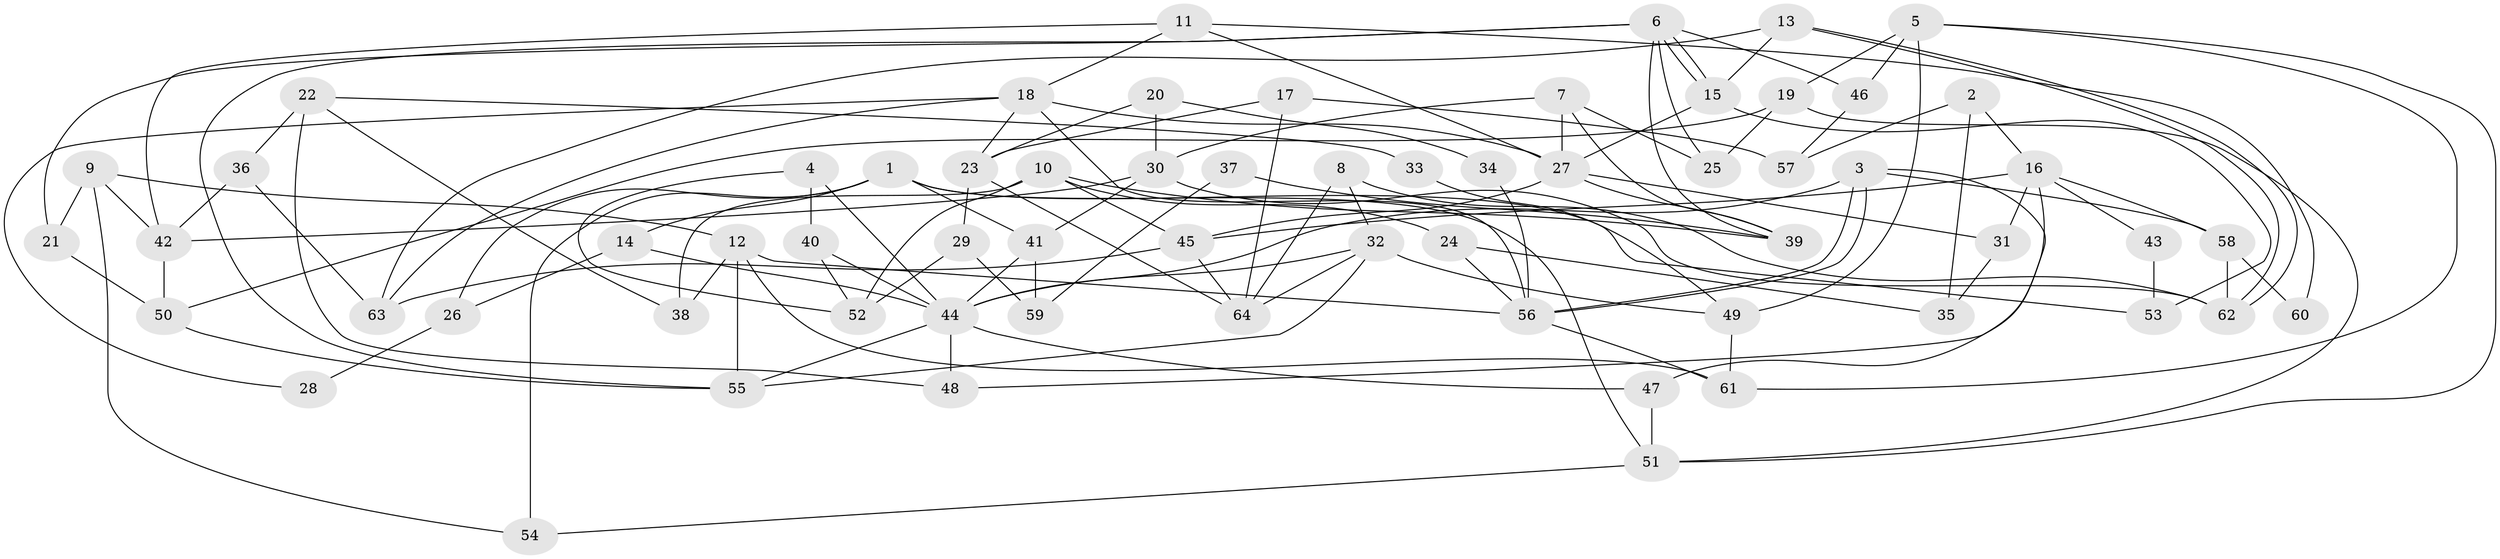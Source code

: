 // coarse degree distribution, {8: 0.13636363636363635, 3: 0.18181818181818182, 5: 0.18181818181818182, 7: 0.18181818181818182, 4: 0.13636363636363635, 10: 0.09090909090909091, 6: 0.09090909090909091}
// Generated by graph-tools (version 1.1) at 2025/51/03/04/25 22:51:19]
// undirected, 64 vertices, 128 edges
graph export_dot {
  node [color=gray90,style=filled];
  1;
  2;
  3;
  4;
  5;
  6;
  7;
  8;
  9;
  10;
  11;
  12;
  13;
  14;
  15;
  16;
  17;
  18;
  19;
  20;
  21;
  22;
  23;
  24;
  25;
  26;
  27;
  28;
  29;
  30;
  31;
  32;
  33;
  34;
  35;
  36;
  37;
  38;
  39;
  40;
  41;
  42;
  43;
  44;
  45;
  46;
  47;
  48;
  49;
  50;
  51;
  52;
  53;
  54;
  55;
  56;
  57;
  58;
  59;
  60;
  61;
  62;
  63;
  64;
  1 -- 54;
  1 -- 41;
  1 -- 14;
  1 -- 26;
  1 -- 51;
  1 -- 53;
  2 -- 16;
  2 -- 57;
  2 -- 35;
  3 -- 56;
  3 -- 56;
  3 -- 44;
  3 -- 47;
  3 -- 58;
  4 -- 44;
  4 -- 40;
  4 -- 52;
  5 -- 61;
  5 -- 51;
  5 -- 19;
  5 -- 46;
  5 -- 49;
  6 -- 15;
  6 -- 15;
  6 -- 55;
  6 -- 21;
  6 -- 25;
  6 -- 39;
  6 -- 46;
  7 -- 39;
  7 -- 25;
  7 -- 27;
  7 -- 30;
  8 -- 32;
  8 -- 62;
  8 -- 64;
  9 -- 21;
  9 -- 12;
  9 -- 42;
  9 -- 54;
  10 -- 39;
  10 -- 38;
  10 -- 24;
  10 -- 45;
  10 -- 52;
  11 -- 18;
  11 -- 27;
  11 -- 42;
  11 -- 60;
  12 -- 56;
  12 -- 61;
  12 -- 38;
  12 -- 55;
  13 -- 15;
  13 -- 62;
  13 -- 62;
  13 -- 63;
  14 -- 44;
  14 -- 26;
  15 -- 27;
  15 -- 53;
  16 -- 58;
  16 -- 45;
  16 -- 31;
  16 -- 43;
  16 -- 48;
  17 -- 23;
  17 -- 64;
  17 -- 57;
  18 -- 56;
  18 -- 63;
  18 -- 23;
  18 -- 27;
  18 -- 28;
  19 -- 50;
  19 -- 25;
  19 -- 51;
  20 -- 30;
  20 -- 23;
  20 -- 34;
  21 -- 50;
  22 -- 36;
  22 -- 48;
  22 -- 33;
  22 -- 38;
  23 -- 64;
  23 -- 29;
  24 -- 35;
  24 -- 56;
  26 -- 28;
  27 -- 31;
  27 -- 39;
  27 -- 45;
  29 -- 52;
  29 -- 59;
  30 -- 42;
  30 -- 41;
  30 -- 62;
  31 -- 35;
  32 -- 44;
  32 -- 64;
  32 -- 49;
  32 -- 55;
  33 -- 49;
  34 -- 56;
  36 -- 63;
  36 -- 42;
  37 -- 39;
  37 -- 59;
  40 -- 44;
  40 -- 52;
  41 -- 44;
  41 -- 59;
  42 -- 50;
  43 -- 53;
  44 -- 47;
  44 -- 55;
  44 -- 48;
  45 -- 63;
  45 -- 64;
  46 -- 57;
  47 -- 51;
  49 -- 61;
  50 -- 55;
  51 -- 54;
  56 -- 61;
  58 -- 62;
  58 -- 60;
}
